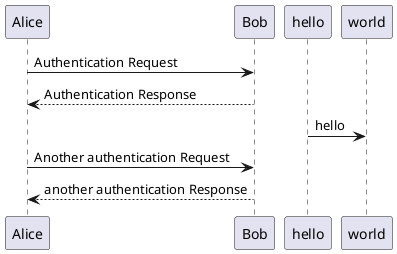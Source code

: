 @startuml
Alice -> Bob: Authentication Request
Bob --> Alice: Authentication Response

hello -> world: hello
Alice -> Bob: Another authentication Request
Alice <-- Bob: another authentication Response
@enduml


